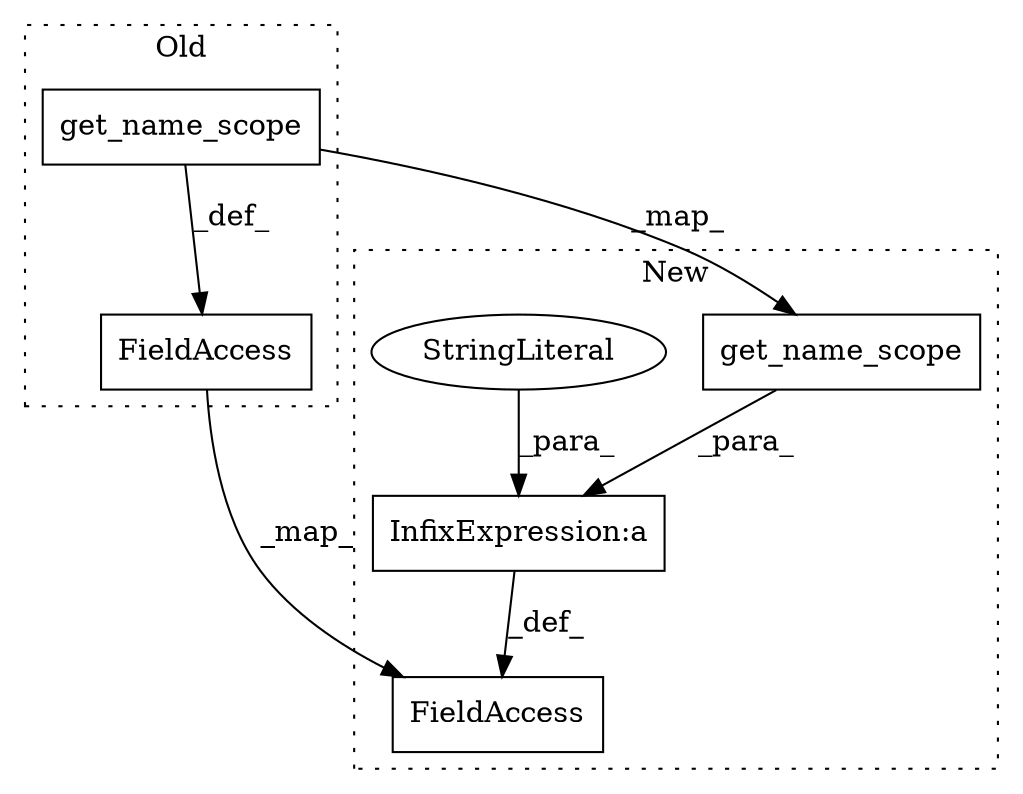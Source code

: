 digraph G {
subgraph cluster0 {
1 [label="get_name_scope" a="32" s="3326" l="16" shape="box"];
5 [label="FieldAccess" a="22" s="5892" l="18" shape="box"];
label = "Old";
style="dotted";
}
subgraph cluster1 {
2 [label="get_name_scope" a="32" s="3327" l="16" shape="box"];
3 [label="InfixExpression:a" a="27" s="3343" l="3" shape="box"];
4 [label="StringLiteral" a="45" s="3346" l="3" shape="ellipse"];
6 [label="FieldAccess" a="22" s="5900" l="18" shape="box"];
label = "New";
style="dotted";
}
1 -> 2 [label="_map_"];
1 -> 5 [label="_def_"];
2 -> 3 [label="_para_"];
3 -> 6 [label="_def_"];
4 -> 3 [label="_para_"];
5 -> 6 [label="_map_"];
}